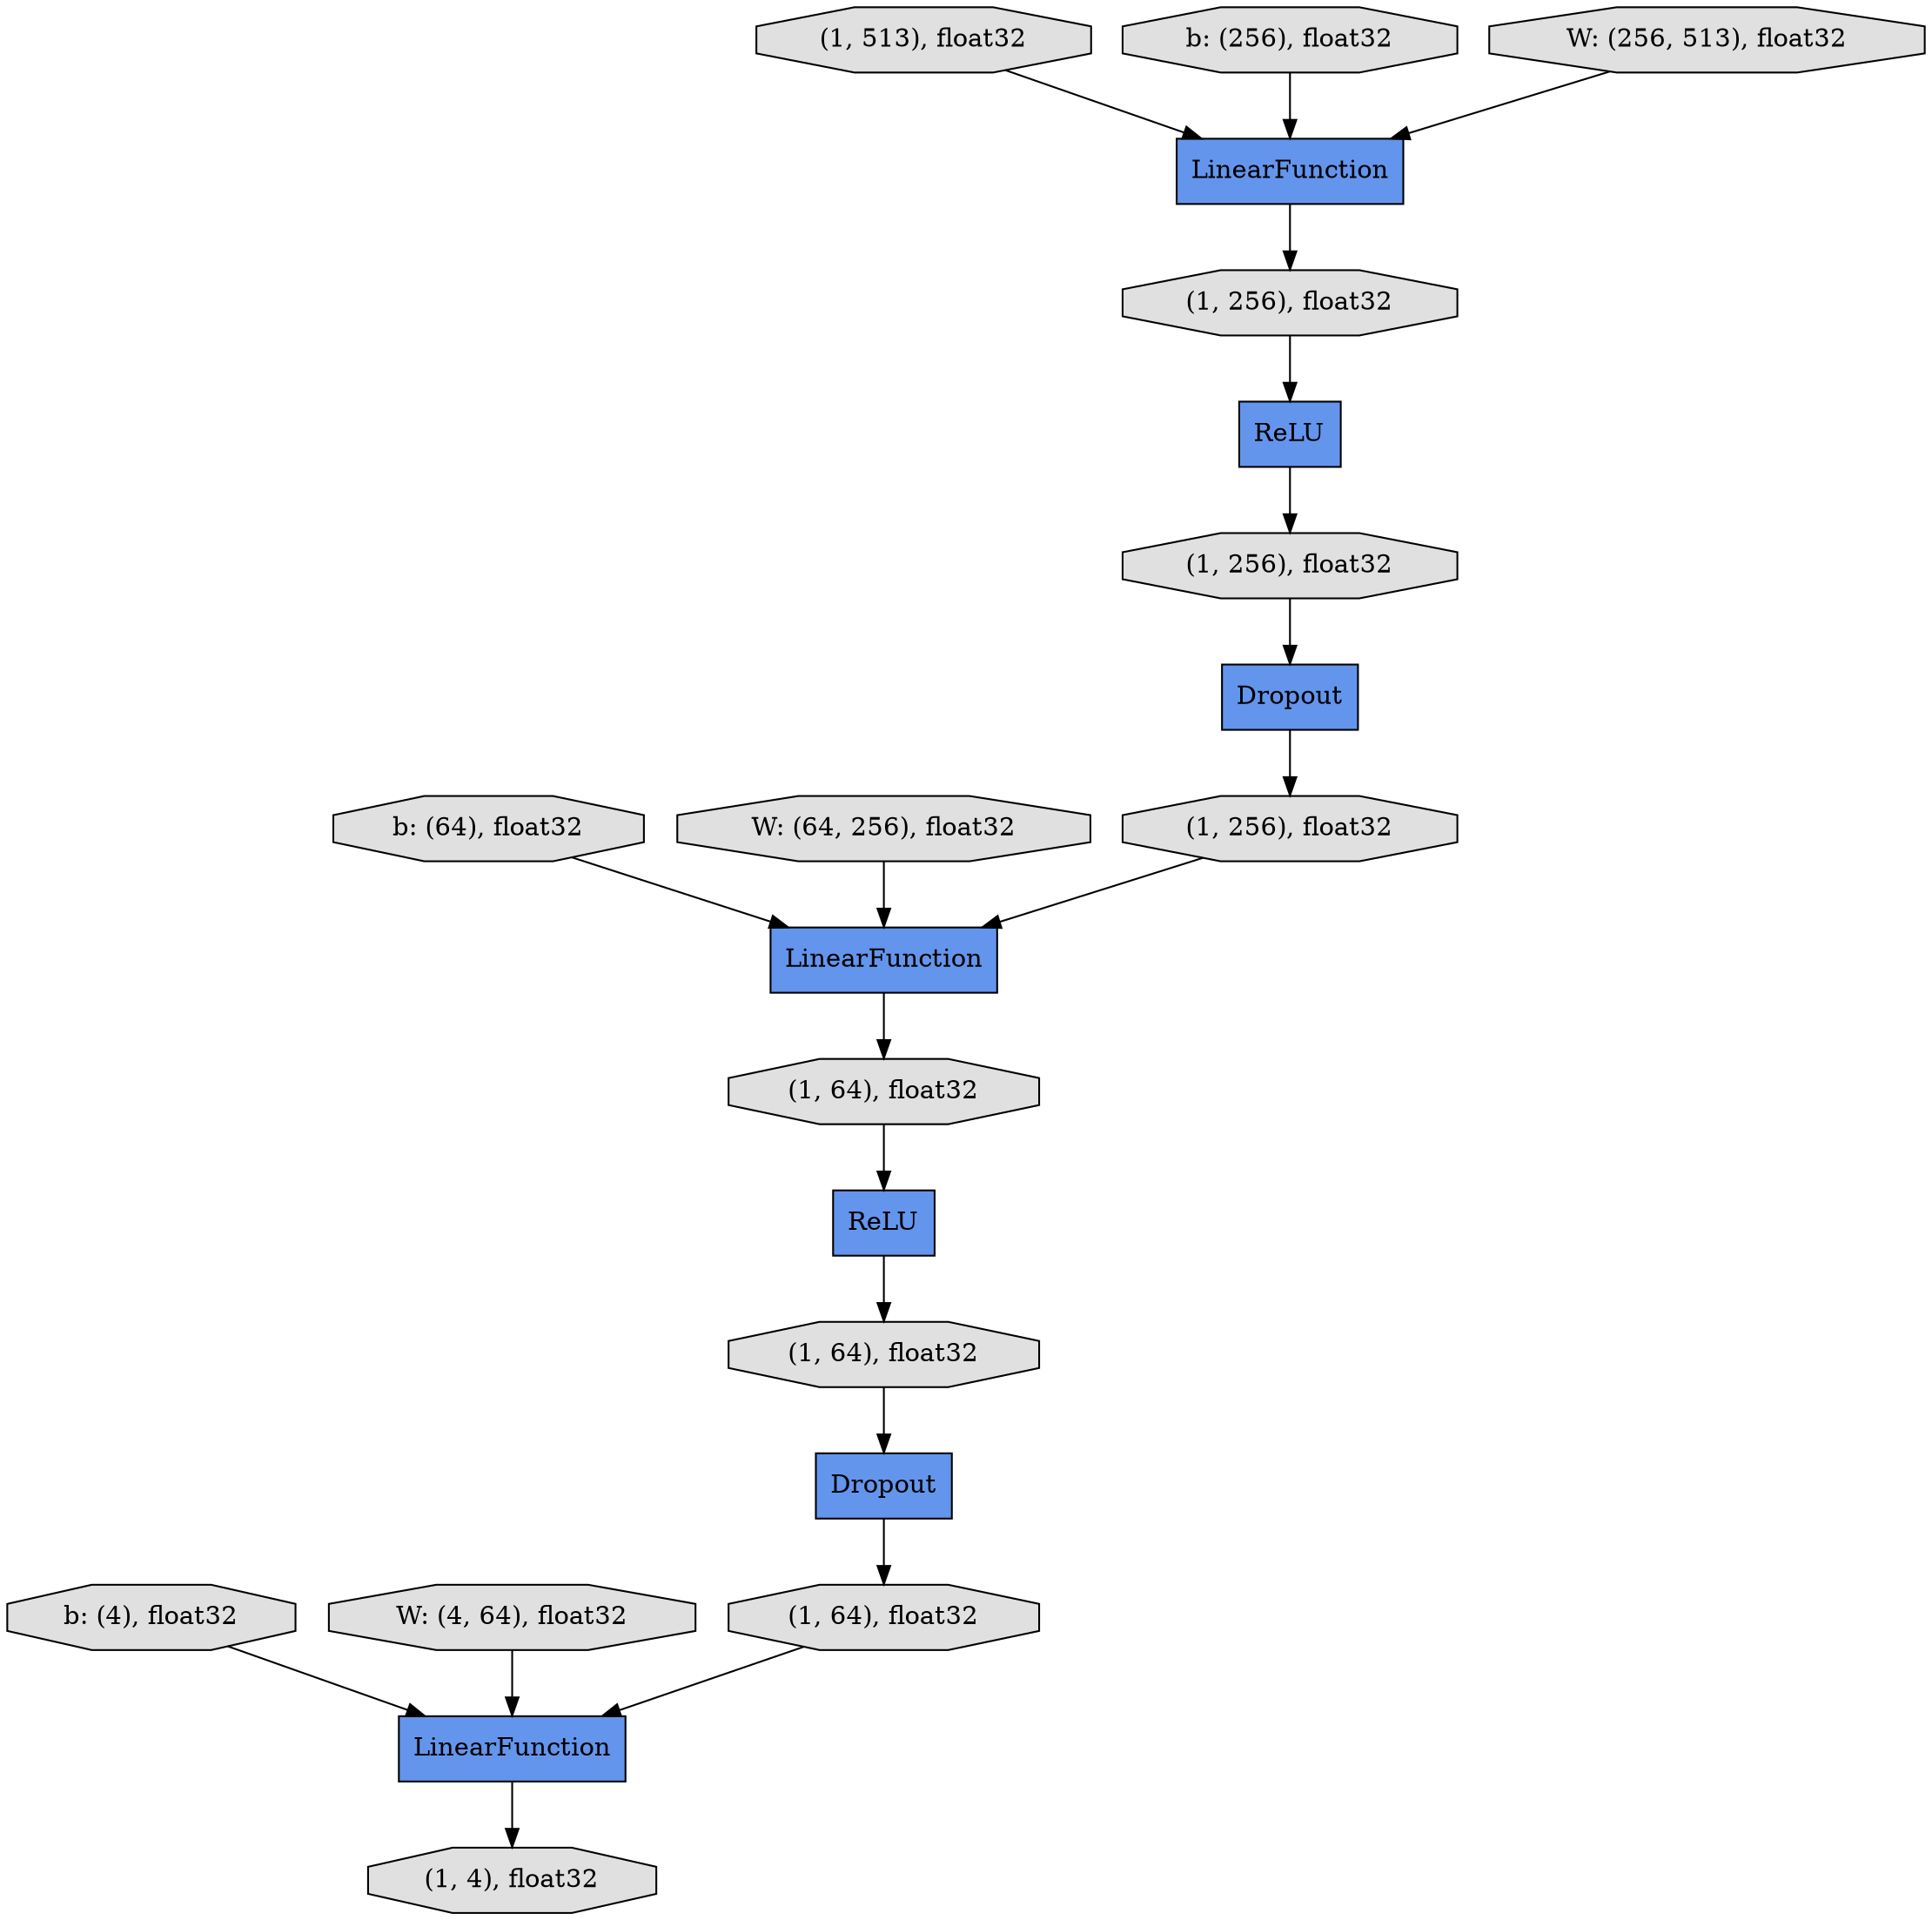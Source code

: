 digraph graphname{rankdir=TB;139627652257888 [label="ReLU",shape="record",fillcolor="#6495ED",style="filled"];139627652255984 [label="(1, 513), float32",shape="octagon",fillcolor="#E0E0E0",style="filled"];139627615498480 [label="b: (256), float32",shape="octagon",fillcolor="#E0E0E0",style="filled"];139627652817192 [label="W: (256, 513), float32",shape="octagon",fillcolor="#E0E0E0",style="filled"];139627652258112 [label="b: (4), float32",shape="octagon",fillcolor="#E0E0E0",style="filled"];139627652258224 [label="(1, 256), float32",shape="octagon",fillcolor="#E0E0E0",style="filled"];139627652256208 [label="(1, 4), float32",shape="octagon",fillcolor="#E0E0E0",style="filled"];139627667845640 [label="b: (64), float32",shape="octagon",fillcolor="#E0E0E0",style="filled"];139627652256376 [label="(1, 256), float32",shape="octagon",fillcolor="#E0E0E0",style="filled"];139627652258448 [label="(1, 64), float32",shape="octagon",fillcolor="#E0E0E0",style="filled"];139627652256600 [label="Dropout",shape="record",fillcolor="#6495ED",style="filled"];139627667848160 [label="W: (4, 64), float32",shape="octagon",fillcolor="#E0E0E0",style="filled"];139627667846424 [label="W: (64, 256), float32",shape="octagon",fillcolor="#E0E0E0",style="filled"];139627652259176 [label="(1, 256), float32",shape="octagon",fillcolor="#E0E0E0",style="filled"];139627652259344 [label="LinearFunction",shape="record",fillcolor="#6495ED",style="filled"];139627652257328 [label="Dropout",shape="record",fillcolor="#6495ED",style="filled"];139627652257384 [label="(1, 64), float32",shape="octagon",fillcolor="#E0E0E0",style="filled"];139627652259456 [label="LinearFunction",shape="record",fillcolor="#6495ED",style="filled"];139627652259624 [label="(1, 64), float32",shape="octagon",fillcolor="#E0E0E0",style="filled"];139627652257720 [label="LinearFunction",shape="record",fillcolor="#6495ED",style="filled"];139627652259792 [label="ReLU",shape="record",fillcolor="#6495ED",style="filled"];139627652259792 -> 139627652257384;139627652256376 -> 139627652257328;139627667848160 -> 139627652259344;139627667845640 -> 139627652257720;139627652257888 -> 139627652256376;139627652258224 -> 139627652257720;139627652817192 -> 139627652259456;139627652259456 -> 139627652259176;139627652258112 -> 139627652259344;139627667846424 -> 139627652257720;139627652257384 -> 139627652256600;139627652258448 -> 139627652259792;139627652255984 -> 139627652259456;139627615498480 -> 139627652259456;139627652259176 -> 139627652257888;139627652259344 -> 139627652256208;139627652257720 -> 139627652258448;139627652256600 -> 139627652259624;139627652257328 -> 139627652258224;139627652259624 -> 139627652259344;}